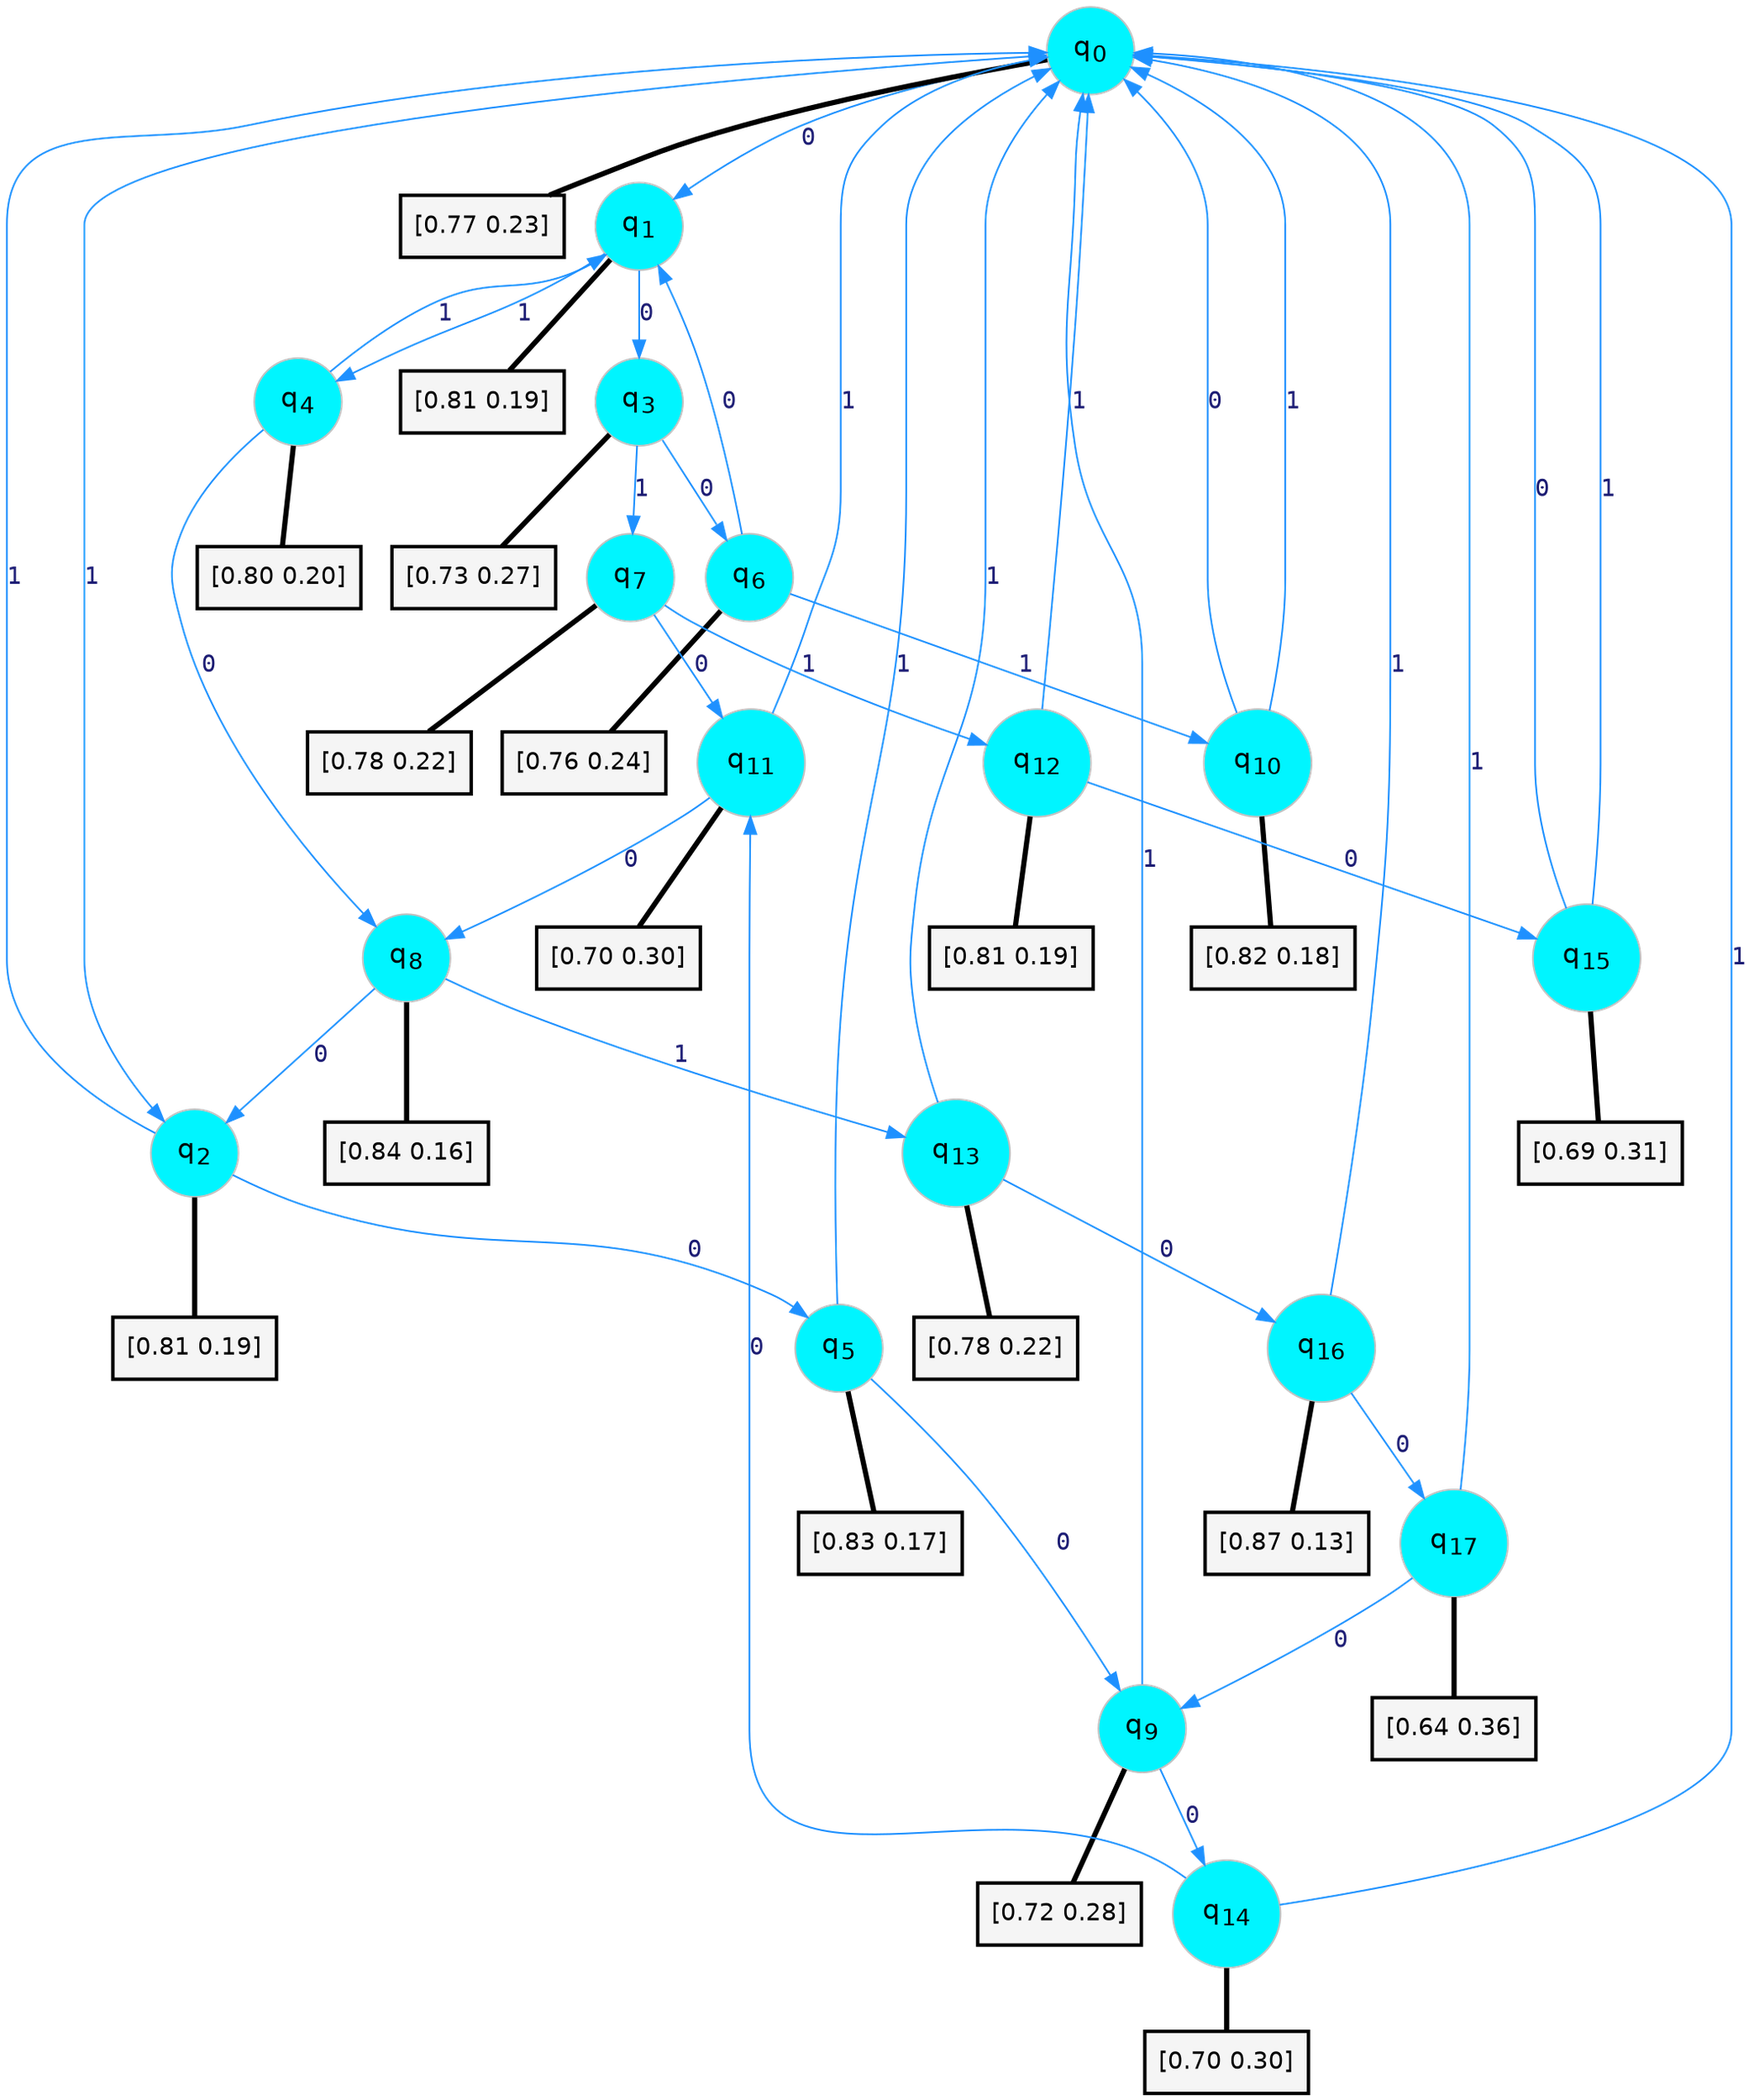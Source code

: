 digraph G {
graph [
bgcolor=transparent, dpi=300, rankdir=TD, size="40,25"];
node [
color=gray, fillcolor=turquoise1, fontcolor=black, fontname=Helvetica, fontsize=16, fontweight=bold, shape=circle, style=filled];
edge [
arrowsize=1, color=dodgerblue1, fontcolor=midnightblue, fontname=courier, fontweight=bold, penwidth=1, style=solid, weight=20];
0[label=<q<SUB>0</SUB>>];
1[label=<q<SUB>1</SUB>>];
2[label=<q<SUB>2</SUB>>];
3[label=<q<SUB>3</SUB>>];
4[label=<q<SUB>4</SUB>>];
5[label=<q<SUB>5</SUB>>];
6[label=<q<SUB>6</SUB>>];
7[label=<q<SUB>7</SUB>>];
8[label=<q<SUB>8</SUB>>];
9[label=<q<SUB>9</SUB>>];
10[label=<q<SUB>10</SUB>>];
11[label=<q<SUB>11</SUB>>];
12[label=<q<SUB>12</SUB>>];
13[label=<q<SUB>13</SUB>>];
14[label=<q<SUB>14</SUB>>];
15[label=<q<SUB>15</SUB>>];
16[label=<q<SUB>16</SUB>>];
17[label=<q<SUB>17</SUB>>];
18[label="[0.77 0.23]", shape=box,fontcolor=black, fontname=Helvetica, fontsize=14, penwidth=2, fillcolor=whitesmoke,color=black];
19[label="[0.81 0.19]", shape=box,fontcolor=black, fontname=Helvetica, fontsize=14, penwidth=2, fillcolor=whitesmoke,color=black];
20[label="[0.81 0.19]", shape=box,fontcolor=black, fontname=Helvetica, fontsize=14, penwidth=2, fillcolor=whitesmoke,color=black];
21[label="[0.73 0.27]", shape=box,fontcolor=black, fontname=Helvetica, fontsize=14, penwidth=2, fillcolor=whitesmoke,color=black];
22[label="[0.80 0.20]", shape=box,fontcolor=black, fontname=Helvetica, fontsize=14, penwidth=2, fillcolor=whitesmoke,color=black];
23[label="[0.83 0.17]", shape=box,fontcolor=black, fontname=Helvetica, fontsize=14, penwidth=2, fillcolor=whitesmoke,color=black];
24[label="[0.76 0.24]", shape=box,fontcolor=black, fontname=Helvetica, fontsize=14, penwidth=2, fillcolor=whitesmoke,color=black];
25[label="[0.78 0.22]", shape=box,fontcolor=black, fontname=Helvetica, fontsize=14, penwidth=2, fillcolor=whitesmoke,color=black];
26[label="[0.84 0.16]", shape=box,fontcolor=black, fontname=Helvetica, fontsize=14, penwidth=2, fillcolor=whitesmoke,color=black];
27[label="[0.72 0.28]", shape=box,fontcolor=black, fontname=Helvetica, fontsize=14, penwidth=2, fillcolor=whitesmoke,color=black];
28[label="[0.82 0.18]", shape=box,fontcolor=black, fontname=Helvetica, fontsize=14, penwidth=2, fillcolor=whitesmoke,color=black];
29[label="[0.70 0.30]", shape=box,fontcolor=black, fontname=Helvetica, fontsize=14, penwidth=2, fillcolor=whitesmoke,color=black];
30[label="[0.81 0.19]", shape=box,fontcolor=black, fontname=Helvetica, fontsize=14, penwidth=2, fillcolor=whitesmoke,color=black];
31[label="[0.78 0.22]", shape=box,fontcolor=black, fontname=Helvetica, fontsize=14, penwidth=2, fillcolor=whitesmoke,color=black];
32[label="[0.70 0.30]", shape=box,fontcolor=black, fontname=Helvetica, fontsize=14, penwidth=2, fillcolor=whitesmoke,color=black];
33[label="[0.69 0.31]", shape=box,fontcolor=black, fontname=Helvetica, fontsize=14, penwidth=2, fillcolor=whitesmoke,color=black];
34[label="[0.87 0.13]", shape=box,fontcolor=black, fontname=Helvetica, fontsize=14, penwidth=2, fillcolor=whitesmoke,color=black];
35[label="[0.64 0.36]", shape=box,fontcolor=black, fontname=Helvetica, fontsize=14, penwidth=2, fillcolor=whitesmoke,color=black];
0->1 [label=0];
0->2 [label=1];
0->18 [arrowhead=none, penwidth=3,color=black];
1->3 [label=0];
1->4 [label=1];
1->19 [arrowhead=none, penwidth=3,color=black];
2->5 [label=0];
2->0 [label=1];
2->20 [arrowhead=none, penwidth=3,color=black];
3->6 [label=0];
3->7 [label=1];
3->21 [arrowhead=none, penwidth=3,color=black];
4->8 [label=0];
4->1 [label=1];
4->22 [arrowhead=none, penwidth=3,color=black];
5->9 [label=0];
5->0 [label=1];
5->23 [arrowhead=none, penwidth=3,color=black];
6->1 [label=0];
6->10 [label=1];
6->24 [arrowhead=none, penwidth=3,color=black];
7->11 [label=0];
7->12 [label=1];
7->25 [arrowhead=none, penwidth=3,color=black];
8->2 [label=0];
8->13 [label=1];
8->26 [arrowhead=none, penwidth=3,color=black];
9->14 [label=0];
9->0 [label=1];
9->27 [arrowhead=none, penwidth=3,color=black];
10->0 [label=0];
10->0 [label=1];
10->28 [arrowhead=none, penwidth=3,color=black];
11->8 [label=0];
11->0 [label=1];
11->29 [arrowhead=none, penwidth=3,color=black];
12->15 [label=0];
12->0 [label=1];
12->30 [arrowhead=none, penwidth=3,color=black];
13->16 [label=0];
13->0 [label=1];
13->31 [arrowhead=none, penwidth=3,color=black];
14->11 [label=0];
14->0 [label=1];
14->32 [arrowhead=none, penwidth=3,color=black];
15->0 [label=0];
15->0 [label=1];
15->33 [arrowhead=none, penwidth=3,color=black];
16->17 [label=0];
16->0 [label=1];
16->34 [arrowhead=none, penwidth=3,color=black];
17->9 [label=0];
17->0 [label=1];
17->35 [arrowhead=none, penwidth=3,color=black];
}
